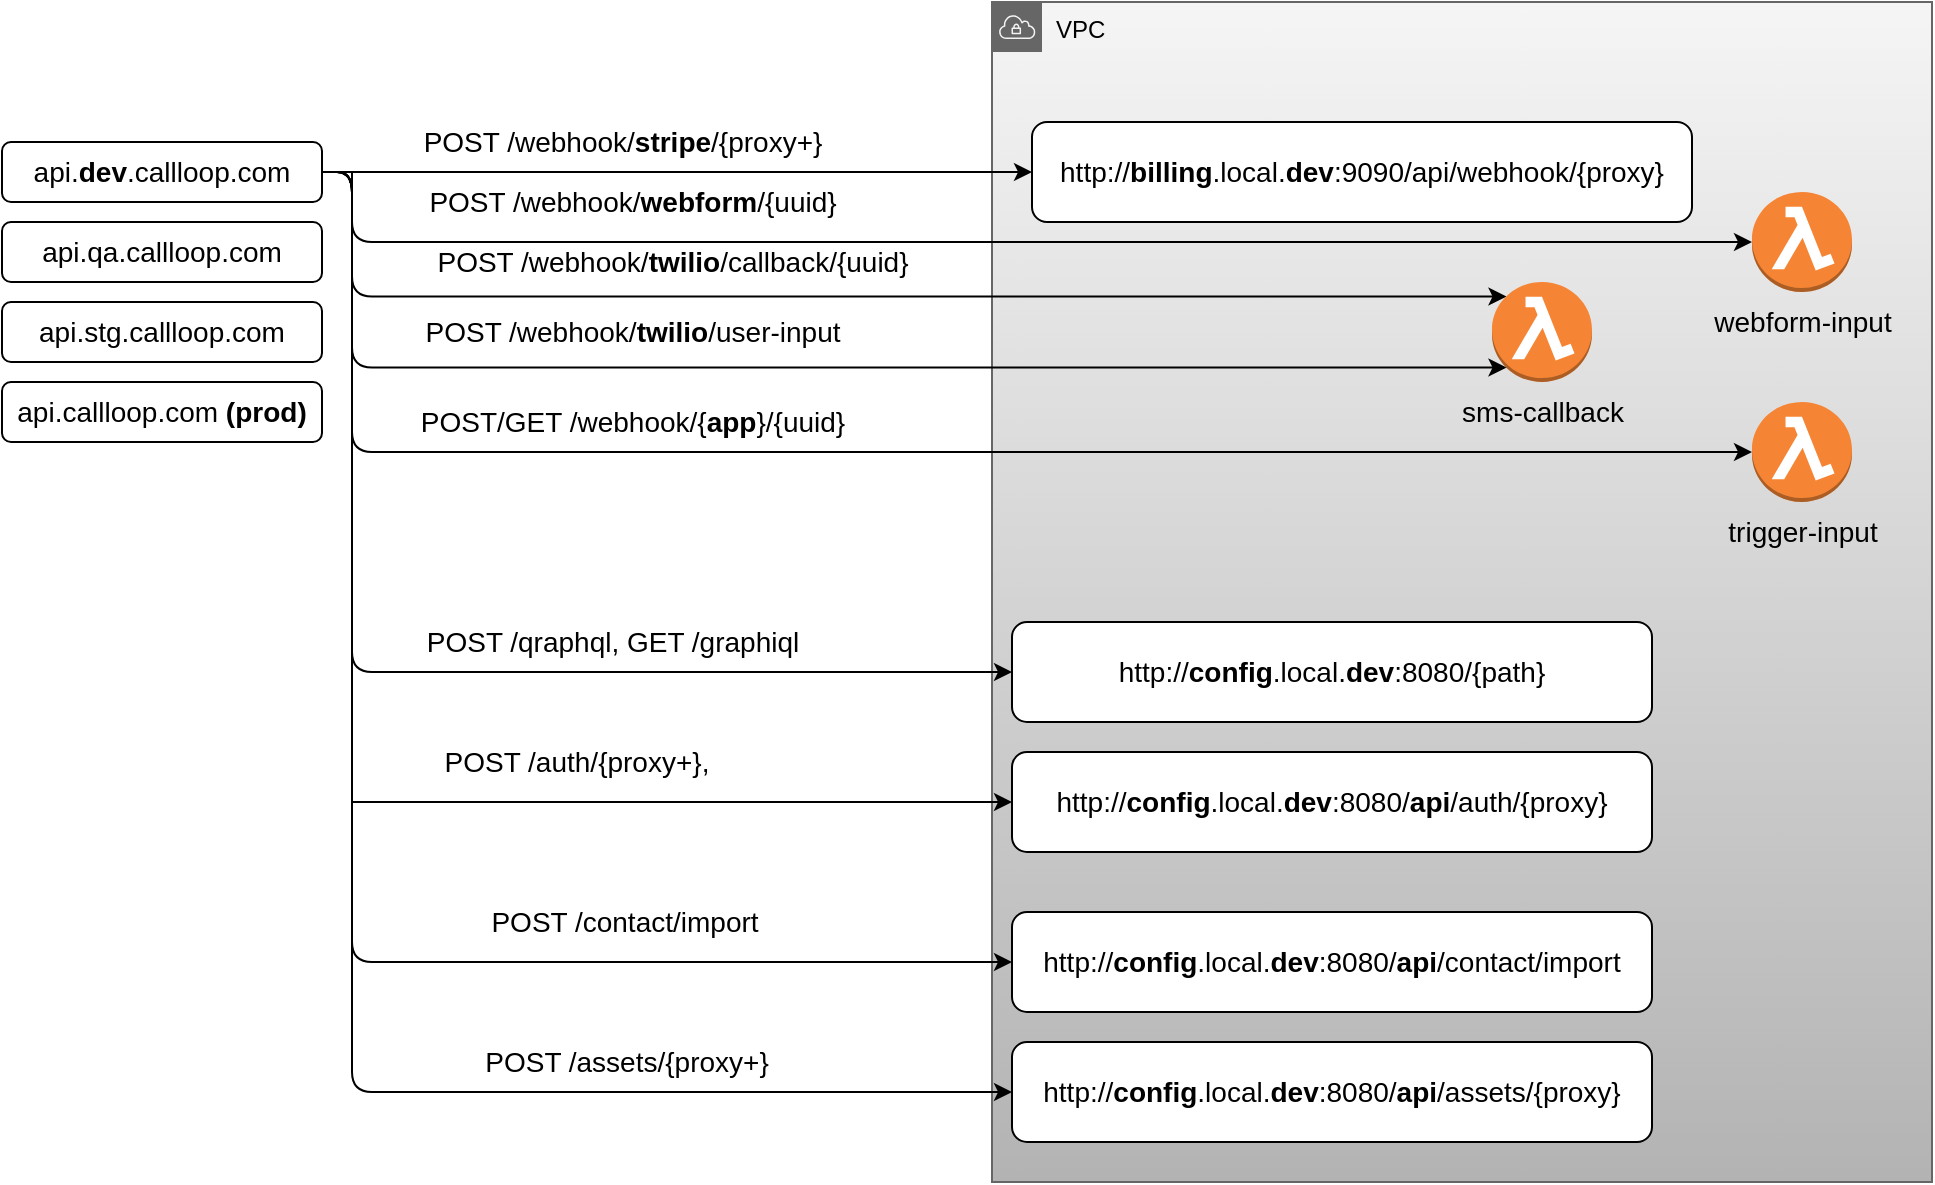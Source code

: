 <mxfile version="20.5.1" type="github">
  <diagram id="vThjLkdaLrChTEGQis4w" name="ALL">
    <mxGraphModel dx="1341" dy="802" grid="1" gridSize="10" guides="1" tooltips="1" connect="1" arrows="1" fold="1" page="1" pageScale="1" pageWidth="1100" pageHeight="850" math="0" shadow="0">
      <root>
        <mxCell id="0" />
        <mxCell id="1" parent="0" />
        <mxCell id="Ni1SKgl-pVfX1PM7O6Lp-2" value="VPC" style="sketch=0;outlineConnect=0;html=1;whiteSpace=wrap;fontSize=12;fontStyle=0;shape=mxgraph.aws4.group;grIcon=mxgraph.aws4.group_vpc;strokeColor=#666666;fillColor=#f5f5f5;verticalAlign=top;align=left;spacingLeft=30;dashed=0;gradientColor=#b3b3b3;" parent="1" vertex="1">
          <mxGeometry x="610" y="50" width="470" height="590" as="geometry" />
        </mxCell>
        <mxCell id="aJCi2LfdPKJOA3wetlMQ-4" value="POST /webhook/&lt;b&gt;stripe&lt;/b&gt;/{proxy+}" style="edgeStyle=orthogonalEdgeStyle;rounded=1;orthogonalLoop=1;jettySize=auto;html=1;exitX=1;exitY=0.5;exitDx=0;exitDy=0;fontSize=14;align=center;spacingLeft=0;verticalAlign=middle;horizontal=1;" parent="1" source="aJCi2LfdPKJOA3wetlMQ-1" target="aJCi2LfdPKJOA3wetlMQ-3" edge="1">
          <mxGeometry x="-0.158" y="15" relative="1" as="geometry">
            <mxPoint as="offset" />
          </mxGeometry>
        </mxCell>
        <mxCell id="aJCi2LfdPKJOA3wetlMQ-12" value="POST /webhook/&lt;b&gt;twilio&lt;/b&gt;/callback/{uuid}" style="edgeStyle=orthogonalEdgeStyle;rounded=1;orthogonalLoop=1;jettySize=auto;html=1;exitX=1;exitY=0.5;exitDx=0;exitDy=0;entryX=0.145;entryY=0.145;entryDx=0;entryDy=0;entryPerimeter=0;fontSize=14;align=center;spacingLeft=0;verticalAlign=middle;horizontal=1;" parent="1" source="aJCi2LfdPKJOA3wetlMQ-1" target="aJCi2LfdPKJOA3wetlMQ-10" edge="1">
          <mxGeometry x="-0.275" y="17" relative="1" as="geometry">
            <Array as="points">
              <mxPoint x="290" y="135" />
              <mxPoint x="290" y="197" />
            </Array>
            <mxPoint as="offset" />
          </mxGeometry>
        </mxCell>
        <mxCell id="aJCi2LfdPKJOA3wetlMQ-13" value="POST /webhook/&lt;b&gt;twilio&lt;/b&gt;/user-input" style="edgeStyle=orthogonalEdgeStyle;rounded=1;orthogonalLoop=1;jettySize=auto;html=1;exitX=1;exitY=0.5;exitDx=0;exitDy=0;entryX=0.145;entryY=0.855;entryDx=0;entryDy=0;entryPerimeter=0;fontSize=14;align=center;spacingLeft=0;verticalAlign=middle;horizontal=1;" parent="1" source="aJCi2LfdPKJOA3wetlMQ-1" target="aJCi2LfdPKJOA3wetlMQ-10" edge="1">
          <mxGeometry x="-0.267" y="18" relative="1" as="geometry">
            <mxPoint x="830" y="385" as="targetPoint" />
            <Array as="points">
              <mxPoint x="290" y="135" />
              <mxPoint x="290" y="233" />
            </Array>
            <mxPoint as="offset" />
          </mxGeometry>
        </mxCell>
        <mxCell id="aJCi2LfdPKJOA3wetlMQ-15" value="POST /qraphql,&amp;nbsp;GET /graphiql" style="edgeStyle=orthogonalEdgeStyle;rounded=1;orthogonalLoop=1;jettySize=auto;html=1;exitX=1;exitY=0.5;exitDx=0;exitDy=0;entryX=0;entryY=0.5;entryDx=0;entryDy=0;fontSize=14;align=center;spacingLeft=0;verticalAlign=middle;horizontal=1;" parent="1" source="aJCi2LfdPKJOA3wetlMQ-1" target="aJCi2LfdPKJOA3wetlMQ-14" edge="1">
          <mxGeometry x="0.328" y="15" relative="1" as="geometry">
            <Array as="points">
              <mxPoint x="290" y="135" />
              <mxPoint x="290" y="385" />
            </Array>
            <mxPoint as="offset" />
          </mxGeometry>
        </mxCell>
        <mxCell id="BPBLQY2pXgUHWdL-GGip-3" value="POST /auth/{proxy+}," style="edgeStyle=orthogonalEdgeStyle;rounded=0;orthogonalLoop=1;jettySize=auto;html=1;exitX=1;exitY=0.5;exitDx=0;exitDy=0;entryX=0;entryY=0.5;entryDx=0;entryDy=0;fontSize=14;align=center;spacingLeft=0;verticalAlign=middle;horizontal=1;" parent="1" source="aJCi2LfdPKJOA3wetlMQ-1" target="BPBLQY2pXgUHWdL-GGip-2" edge="1">
          <mxGeometry x="0.339" y="20" relative="1" as="geometry">
            <Array as="points">
              <mxPoint x="290" y="135" />
              <mxPoint x="290" y="450" />
            </Array>
            <mxPoint as="offset" />
          </mxGeometry>
        </mxCell>
        <mxCell id="BPBLQY2pXgUHWdL-GGip-6" value="POST /contact/import" style="edgeStyle=orthogonalEdgeStyle;rounded=1;orthogonalLoop=1;jettySize=auto;html=1;exitX=1;exitY=0.5;exitDx=0;exitDy=0;entryX=0;entryY=0.5;entryDx=0;entryDy=0;fontSize=14;align=center;spacingLeft=0;verticalAlign=middle;horizontal=1;" parent="1" source="aJCi2LfdPKJOA3wetlMQ-1" target="BPBLQY2pXgUHWdL-GGip-4" edge="1">
          <mxGeometry x="0.474" y="20" relative="1" as="geometry">
            <Array as="points">
              <mxPoint x="290" y="135" />
              <mxPoint x="290" y="530" />
            </Array>
            <mxPoint as="offset" />
          </mxGeometry>
        </mxCell>
        <mxCell id="gcAs9tMO-If9xyW5QWZl-3" value="POST /assets/{proxy+}" style="edgeStyle=orthogonalEdgeStyle;rounded=1;orthogonalLoop=1;jettySize=auto;html=1;exitX=1;exitY=0.5;exitDx=0;exitDy=0;entryX=0;entryY=0.5;entryDx=0;entryDy=0;fontSize=14;" parent="1" source="aJCi2LfdPKJOA3wetlMQ-1" target="gcAs9tMO-If9xyW5QWZl-1" edge="1">
          <mxGeometry x="0.52" y="15" relative="1" as="geometry">
            <Array as="points">
              <mxPoint x="290" y="135" />
              <mxPoint x="290" y="595" />
            </Array>
            <mxPoint as="offset" />
          </mxGeometry>
        </mxCell>
        <mxCell id="c8PIJF_xXpLWCKPmOtRB-2" value="&lt;span style=&quot;font-size: 14px;&quot;&gt;POST /webhook/&lt;b&gt;webform&lt;/b&gt;/{uuid}&lt;/span&gt;" style="edgeStyle=orthogonalEdgeStyle;rounded=1;orthogonalLoop=1;jettySize=auto;html=1;exitX=1;exitY=0.5;exitDx=0;exitDy=0;entryX=0;entryY=0.5;entryDx=0;entryDy=0;entryPerimeter=0;" parent="1" source="aJCi2LfdPKJOA3wetlMQ-1" target="c8PIJF_xXpLWCKPmOtRB-1" edge="1">
          <mxGeometry x="-0.493" y="20" relative="1" as="geometry">
            <Array as="points">
              <mxPoint x="290" y="135" />
              <mxPoint x="290" y="170" />
              <mxPoint x="980" y="170" />
            </Array>
            <mxPoint as="offset" />
          </mxGeometry>
        </mxCell>
        <mxCell id="aJCi2LfdPKJOA3wetlMQ-1" value="api.&lt;b&gt;dev&lt;/b&gt;.callloop.com" style="rounded=1;whiteSpace=wrap;html=1;fontSize=14;" parent="1" vertex="1">
          <mxGeometry x="115" y="120" width="160" height="30" as="geometry" />
        </mxCell>
        <mxCell id="aJCi2LfdPKJOA3wetlMQ-9" value="POST/GET /webhook/{&lt;b&gt;app&lt;/b&gt;}/{uuid}" style="edgeStyle=orthogonalEdgeStyle;rounded=1;orthogonalLoop=1;jettySize=auto;html=1;exitX=1;exitY=0.5;exitDx=0;exitDy=0;fontSize=14;align=center;spacingLeft=0;verticalAlign=middle;horizontal=1;entryX=0;entryY=0.5;entryDx=0;entryDy=0;entryPerimeter=0;" parent="1" source="aJCi2LfdPKJOA3wetlMQ-1" target="aJCi2LfdPKJOA3wetlMQ-8" edge="1">
          <mxGeometry x="-0.31" y="15" relative="1" as="geometry">
            <Array as="points">
              <mxPoint x="290" y="135" />
              <mxPoint x="290" y="275" />
            </Array>
            <mxPoint as="offset" />
          </mxGeometry>
        </mxCell>
        <mxCell id="aJCi2LfdPKJOA3wetlMQ-2" value="api.qa.callloop.com" style="rounded=1;whiteSpace=wrap;html=1;fontSize=14;" parent="1" vertex="1">
          <mxGeometry x="115" y="160" width="160" height="30" as="geometry" />
        </mxCell>
        <mxCell id="aJCi2LfdPKJOA3wetlMQ-3" value="http://&lt;b&gt;billing&lt;/b&gt;.local.&lt;b&gt;dev&lt;/b&gt;:9090/api/webhook/{proxy}" style="rounded=1;whiteSpace=wrap;html=1;fontSize=14;" parent="1" vertex="1">
          <mxGeometry x="630" y="110" width="330" height="50" as="geometry" />
        </mxCell>
        <mxCell id="aJCi2LfdPKJOA3wetlMQ-5" value="api.stg.callloop.com" style="rounded=1;whiteSpace=wrap;html=1;fontSize=14;" parent="1" vertex="1">
          <mxGeometry x="115" y="200" width="160" height="30" as="geometry" />
        </mxCell>
        <mxCell id="aJCi2LfdPKJOA3wetlMQ-6" value="api.callloop.com &lt;b&gt;(prod)&lt;/b&gt;" style="rounded=1;whiteSpace=wrap;html=1;fontSize=14;" parent="1" vertex="1">
          <mxGeometry x="115" y="240" width="160" height="30" as="geometry" />
        </mxCell>
        <mxCell id="aJCi2LfdPKJOA3wetlMQ-8" value="trigger-input" style="outlineConnect=0;dashed=0;verticalLabelPosition=bottom;verticalAlign=top;align=center;html=1;shape=mxgraph.aws3.lambda_function;fillColor=#F58534;gradientColor=none;fontSize=14;" parent="1" vertex="1">
          <mxGeometry x="990" y="250" width="50" height="50" as="geometry" />
        </mxCell>
        <mxCell id="aJCi2LfdPKJOA3wetlMQ-10" value="sms-callback" style="outlineConnect=0;dashed=0;verticalLabelPosition=bottom;verticalAlign=top;align=center;html=1;shape=mxgraph.aws3.lambda_function;fillColor=#F58534;gradientColor=none;fontSize=14;" parent="1" vertex="1">
          <mxGeometry x="860" y="190" width="50" height="50" as="geometry" />
        </mxCell>
        <mxCell id="aJCi2LfdPKJOA3wetlMQ-14" value="http://&lt;b&gt;config&lt;/b&gt;.local.&lt;b&gt;dev&lt;/b&gt;:8080/{path}" style="rounded=1;whiteSpace=wrap;html=1;fontSize=14;" parent="1" vertex="1">
          <mxGeometry x="620" y="360" width="320" height="50" as="geometry" />
        </mxCell>
        <mxCell id="BPBLQY2pXgUHWdL-GGip-2" value="http://&lt;b&gt;config&lt;/b&gt;.local.&lt;b&gt;dev&lt;/b&gt;:8080/&lt;b&gt;api&lt;/b&gt;/auth/{proxy}" style="rounded=1;whiteSpace=wrap;html=1;fontSize=14;" parent="1" vertex="1">
          <mxGeometry x="620" y="425" width="320" height="50" as="geometry" />
        </mxCell>
        <mxCell id="BPBLQY2pXgUHWdL-GGip-4" value="http://&lt;b&gt;config&lt;/b&gt;.local.&lt;b&gt;dev&lt;/b&gt;:8080/&lt;b&gt;api&lt;/b&gt;/contact/import" style="rounded=1;whiteSpace=wrap;html=1;fontSize=14;" parent="1" vertex="1">
          <mxGeometry x="620" y="505" width="320" height="50" as="geometry" />
        </mxCell>
        <mxCell id="gcAs9tMO-If9xyW5QWZl-1" value="http://&lt;b&gt;config&lt;/b&gt;.local.&lt;b&gt;dev&lt;/b&gt;:8080/&lt;b&gt;api&lt;/b&gt;/assets/{proxy}" style="rounded=1;whiteSpace=wrap;html=1;fontSize=14;" parent="1" vertex="1">
          <mxGeometry x="620" y="570" width="320" height="50" as="geometry" />
        </mxCell>
        <mxCell id="c8PIJF_xXpLWCKPmOtRB-1" value="webform-input" style="outlineConnect=0;dashed=0;verticalLabelPosition=bottom;verticalAlign=top;align=center;html=1;shape=mxgraph.aws3.lambda_function;fillColor=#F58534;gradientColor=none;fontSize=14;" parent="1" vertex="1">
          <mxGeometry x="990" y="145" width="50" height="50" as="geometry" />
        </mxCell>
      </root>
    </mxGraphModel>
  </diagram>
</mxfile>
